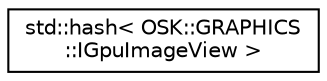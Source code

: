 digraph "Representación gráfica de la clase"
{
 // LATEX_PDF_SIZE
  edge [fontname="Helvetica",fontsize="10",labelfontname="Helvetica",labelfontsize="10"];
  node [fontname="Helvetica",fontsize="10",shape=record];
  rankdir="LR";
  Node0 [label="std::hash\< OSK::GRAPHICS\l::IGpuImageView \>",height=0.2,width=0.4,color="black", fillcolor="white", style="filled",URL="$structstd_1_1hash_3_01_o_s_k_1_1_g_r_a_p_h_i_c_s_1_1_i_gpu_image_view_01_4.html",tooltip=" "];
}
